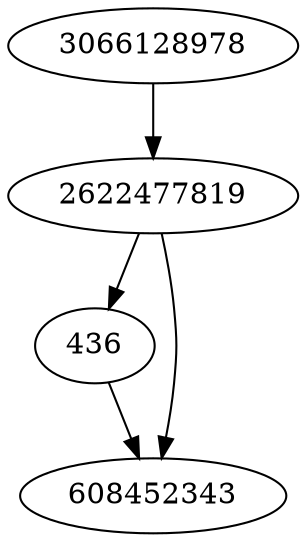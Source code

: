 strict digraph  {
3066128978;
2622477819;
436;
608452343;
3066128978 -> 2622477819;
2622477819 -> 608452343;
2622477819 -> 436;
436 -> 608452343;
}
